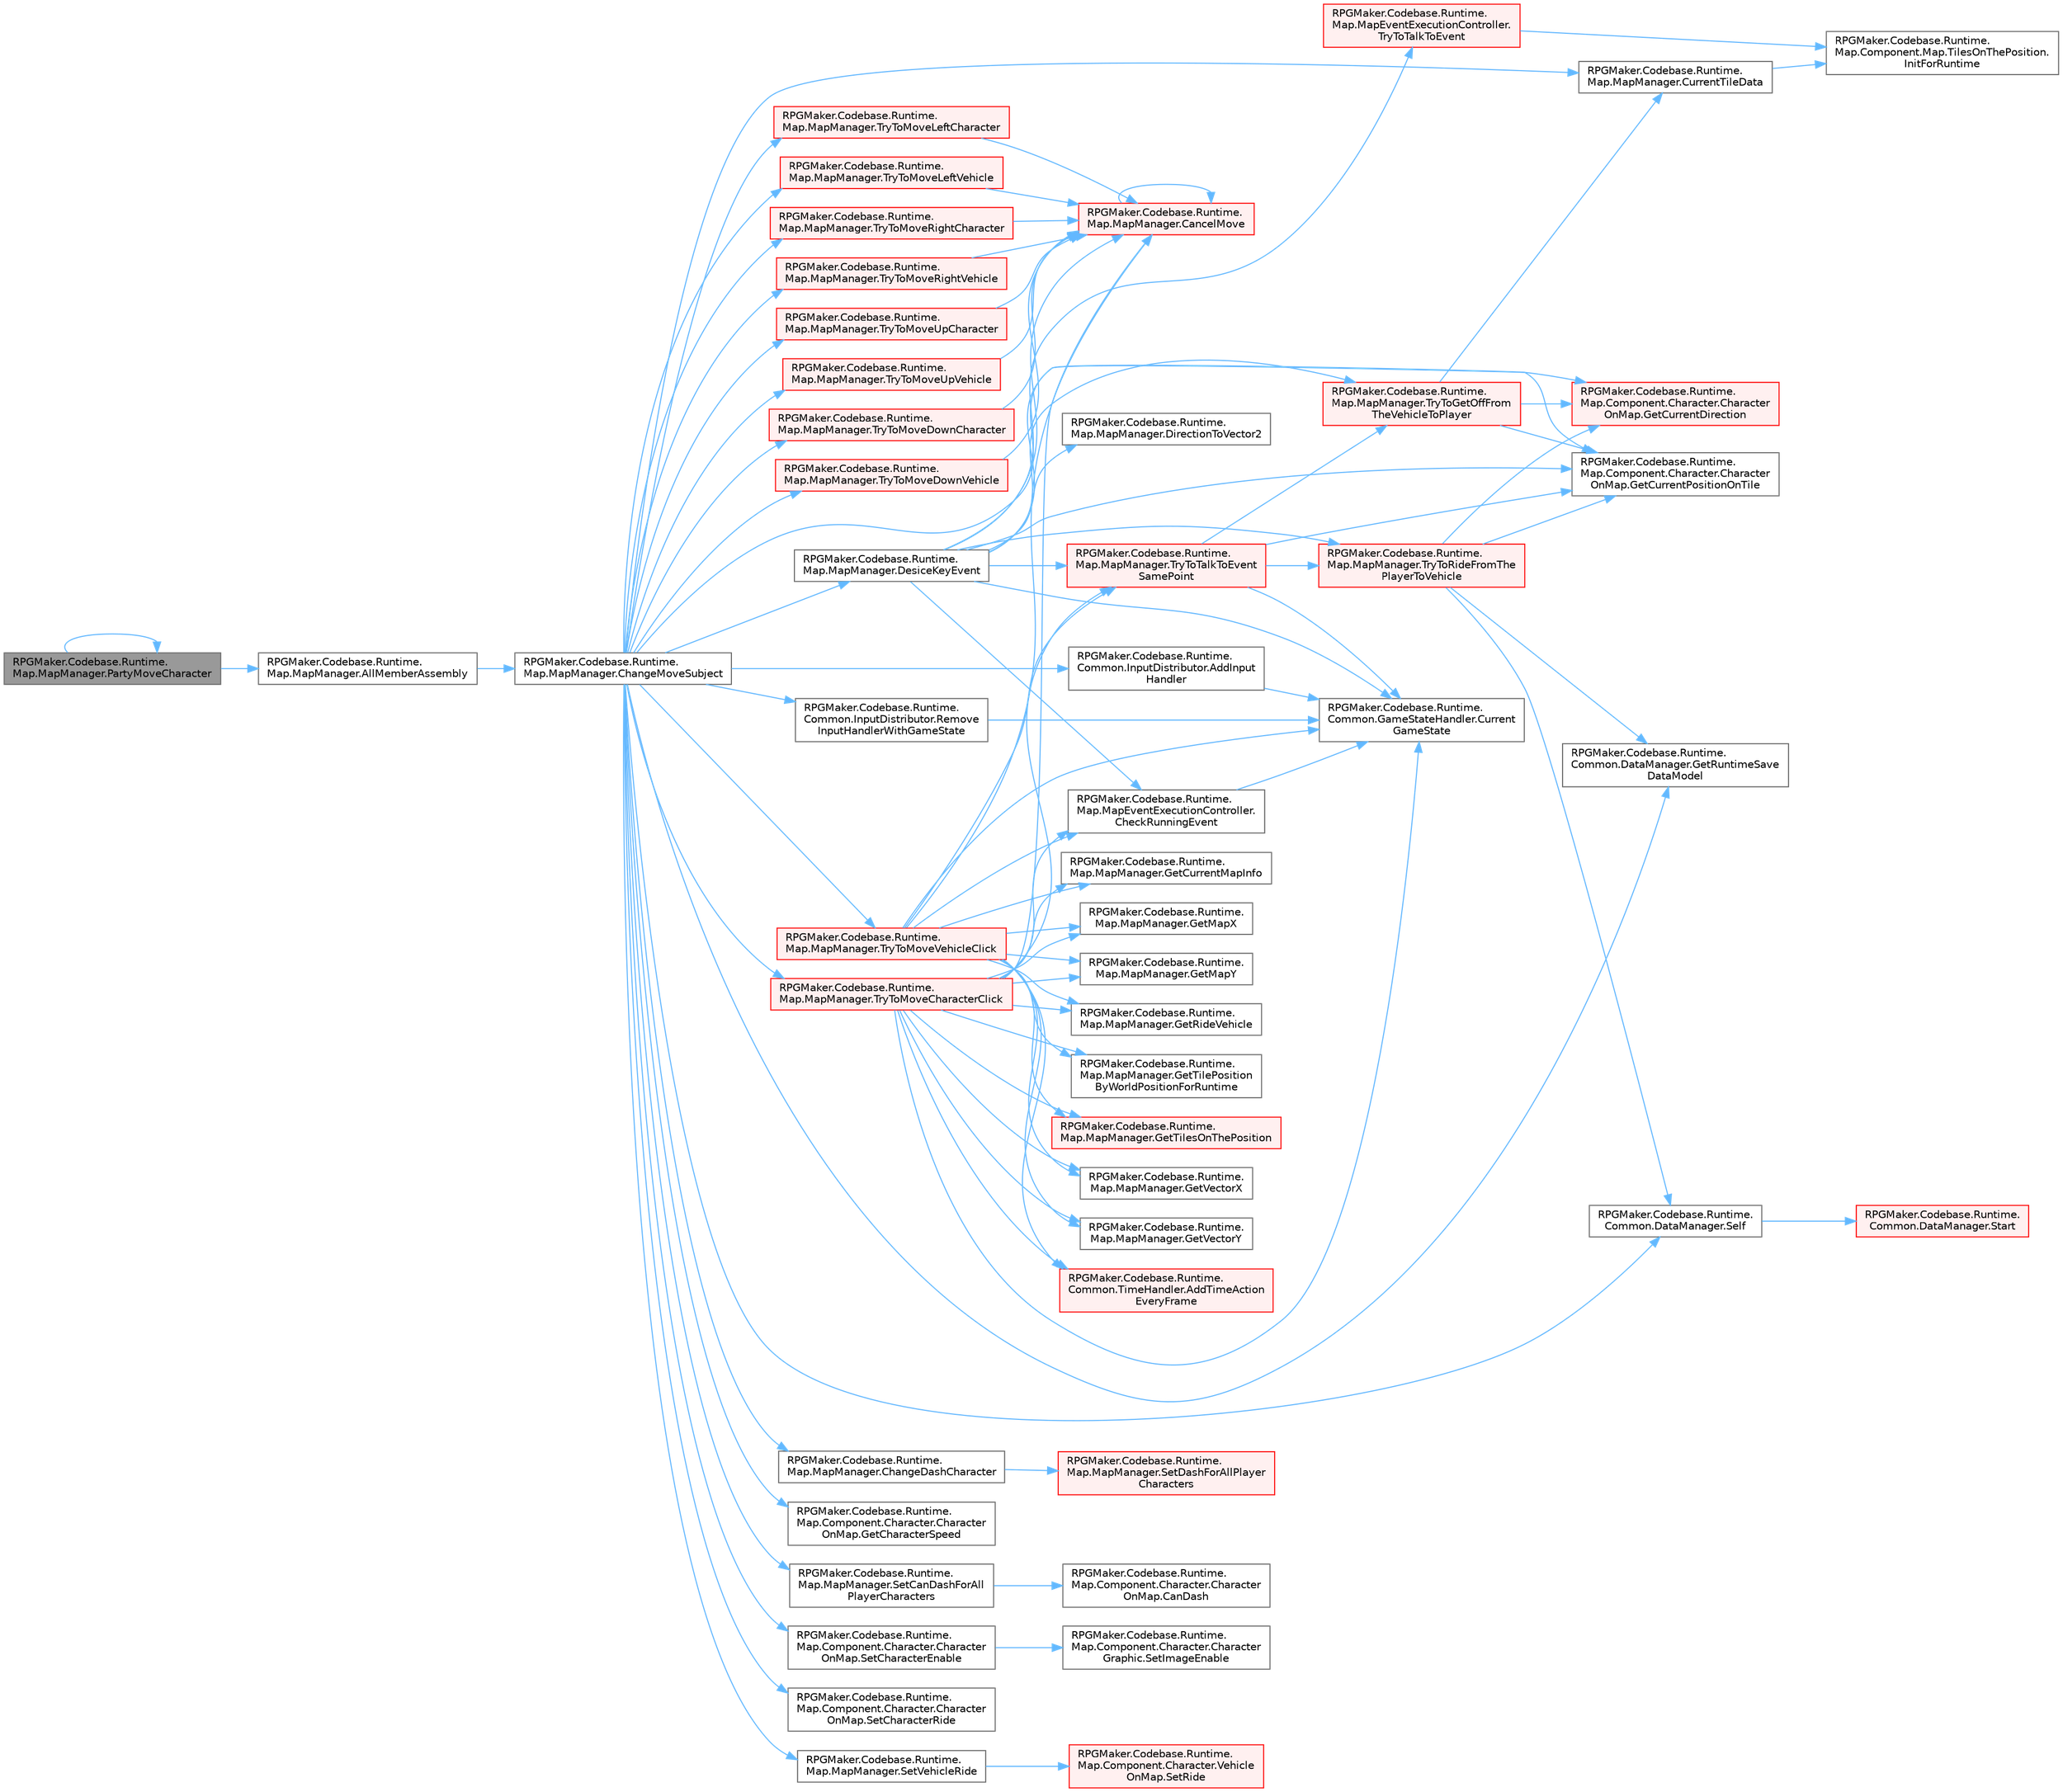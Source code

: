digraph "RPGMaker.Codebase.Runtime.Map.MapManager.PartyMoveCharacter"
{
 // LATEX_PDF_SIZE
  bgcolor="transparent";
  edge [fontname=Helvetica,fontsize=10,labelfontname=Helvetica,labelfontsize=10];
  node [fontname=Helvetica,fontsize=10,shape=box,height=0.2,width=0.4];
  rankdir="LR";
  Node1 [id="Node000001",label="RPGMaker.Codebase.Runtime.\lMap.MapManager.PartyMoveCharacter",height=0.2,width=0.4,color="gray40", fillcolor="grey60", style="filled", fontcolor="black",tooltip="😁 パーティメンバーの移動"];
  Node1 -> Node2 [id="edge1_Node000001_Node000002",color="steelblue1",style="solid",tooltip=" "];
  Node2 [id="Node000002",label="RPGMaker.Codebase.Runtime.\lMap.MapManager.AllMemberAssembly",height=0.2,width=0.4,color="grey40", fillcolor="white", style="filled",URL="$d5/d0f/class_r_p_g_maker_1_1_codebase_1_1_runtime_1_1_map_1_1_map_manager.html#a8c6faf084ea80880467ab13a448e9bed",tooltip="😁 全員集したにで操作切り替え"];
  Node2 -> Node3 [id="edge2_Node000002_Node000003",color="steelblue1",style="solid",tooltip=" "];
  Node3 [id="Node000003",label="RPGMaker.Codebase.Runtime.\lMap.MapManager.ChangeMoveSubject",height=0.2,width=0.4,color="grey40", fillcolor="white", style="filled",URL="$d5/d0f/class_r_p_g_maker_1_1_codebase_1_1_runtime_1_1_map_1_1_map_manager.html#a5d00d2c525cee192d90fc53bbc0c8682",tooltip="😁 移動主体変更"];
  Node3 -> Node4 [id="edge3_Node000003_Node000004",color="steelblue1",style="solid",tooltip=" "];
  Node4 [id="Node000004",label="RPGMaker.Codebase.Runtime.\lCommon.InputDistributor.AddInput\lHandler",height=0.2,width=0.4,color="grey40", fillcolor="white", style="filled",URL="$d3/df6/class_r_p_g_maker_1_1_codebase_1_1_runtime_1_1_common_1_1_input_distributor.html#a402385a83dcdf16396dde4ed413ffc74",tooltip="😁 キーやマウスのイベントに対して実行するコールバック処理の登録"];
  Node4 -> Node5 [id="edge4_Node000004_Node000005",color="steelblue1",style="solid",tooltip=" "];
  Node5 [id="Node000005",label="RPGMaker.Codebase.Runtime.\lCommon.GameStateHandler.Current\lGameState",height=0.2,width=0.4,color="grey40", fillcolor="white", style="filled",URL="$de/d2c/class_r_p_g_maker_1_1_codebase_1_1_runtime_1_1_common_1_1_game_state_handler.html#adce58ef0480f995976ab60592c9add27",tooltip="😁 現在の状態を返却する."];
  Node3 -> Node6 [id="edge5_Node000003_Node000006",color="steelblue1",style="solid",tooltip=" "];
  Node6 [id="Node000006",label="RPGMaker.Codebase.Runtime.\lMap.MapManager.ChangeDashCharacter",height=0.2,width=0.4,color="grey40", fillcolor="white", style="filled",URL="$d5/d0f/class_r_p_g_maker_1_1_codebase_1_1_runtime_1_1_map_1_1_map_manager.html#ae343073e8e052c2d583ec6ea5eb1a04b",tooltip="😁 キャラクターのダッシュ、非ダッシュ切り替え"];
  Node6 -> Node7 [id="edge6_Node000006_Node000007",color="steelblue1",style="solid",tooltip=" "];
  Node7 [id="Node000007",label="RPGMaker.Codebase.Runtime.\lMap.MapManager.SetDashForAllPlayer\lCharacters",height=0.2,width=0.4,color="red", fillcolor="#FFF0F0", style="filled",URL="$d5/d0f/class_r_p_g_maker_1_1_codebase_1_1_runtime_1_1_map_1_1_map_manager.html#ada22aeaa3bfd3b22661663a7a03b111f",tooltip="😁 ダッシュ中かどうかの設定。"];
  Node3 -> Node9 [id="edge7_Node000003_Node000009",color="steelblue1",style="solid",tooltip=" "];
  Node9 [id="Node000009",label="RPGMaker.Codebase.Runtime.\lMap.MapManager.CurrentTileData",height=0.2,width=0.4,color="grey40", fillcolor="white", style="filled",URL="$d5/d0f/class_r_p_g_maker_1_1_codebase_1_1_runtime_1_1_map_1_1_map_manager.html#a6bd3ed94e7072c1d31769481ffb80100",tooltip="😁 現在のマップのTilesOnThePositionを返却"];
  Node9 -> Node10 [id="edge8_Node000009_Node000010",color="steelblue1",style="solid",tooltip=" "];
  Node10 [id="Node000010",label="RPGMaker.Codebase.Runtime.\lMap.Component.Map.TilesOnThePosition.\lInitForRuntime",height=0.2,width=0.4,color="grey40", fillcolor="white", style="filled",URL="$d6/dfd/class_r_p_g_maker_1_1_codebase_1_1_runtime_1_1_map_1_1_component_1_1_map_1_1_tiles_on_the_position.html#a8398da125f7b80fed7caf475f9f03da8",tooltip="😁 初期化"];
  Node3 -> Node11 [id="edge9_Node000003_Node000011",color="steelblue1",style="solid",tooltip=" "];
  Node11 [id="Node000011",label="RPGMaker.Codebase.Runtime.\lMap.MapManager.DesiceKeyEvent",height=0.2,width=0.4,color="grey40", fillcolor="white", style="filled",URL="$d5/d0f/class_r_p_g_maker_1_1_codebase_1_1_runtime_1_1_map_1_1_map_manager.html#a2655da596d391627e8c2f71e6e490b62",tooltip="😁 目の前にイベントがあり、その発動契機がTalkであればイベントを開始する"];
  Node11 -> Node12 [id="edge10_Node000011_Node000012",color="steelblue1",style="solid",tooltip=" "];
  Node12 [id="Node000012",label="RPGMaker.Codebase.Runtime.\lMap.MapManager.CancelMove",height=0.2,width=0.4,color="red", fillcolor="#FFF0F0", style="filled",URL="$d5/d0f/class_r_p_g_maker_1_1_codebase_1_1_runtime_1_1_map_1_1_map_manager.html#aec356ba03028b9e11ece2ceb38d7f3cf",tooltip="😁 移動キャンセル"];
  Node12 -> Node12 [id="edge11_Node000012_Node000012",color="steelblue1",style="solid",tooltip=" "];
  Node11 -> Node17 [id="edge12_Node000011_Node000017",color="steelblue1",style="solid",tooltip=" "];
  Node17 [id="Node000017",label="RPGMaker.Codebase.Runtime.\lMap.MapEventExecutionController.\lCheckRunningEvent",height=0.2,width=0.4,color="grey40", fillcolor="white", style="filled",URL="$db/d6c/class_r_p_g_maker_1_1_codebase_1_1_runtime_1_1_map_1_1_map_event_execution_controller.html#aeaee3de09388ebf0bd140c0e4c831d56",tooltip="😁 イベント実行中で、MAPやバトル側でキー操作を受け付け可能か？"];
  Node17 -> Node5 [id="edge13_Node000017_Node000005",color="steelblue1",style="solid",tooltip=" "];
  Node11 -> Node5 [id="edge14_Node000011_Node000005",color="steelblue1",style="solid",tooltip=" "];
  Node11 -> Node249 [id="edge15_Node000011_Node000249",color="steelblue1",style="solid",tooltip=" "];
  Node249 [id="Node000249",label="RPGMaker.Codebase.Runtime.\lMap.MapManager.DirectionToVector2",height=0.2,width=0.4,color="grey40", fillcolor="white", style="filled",URL="$d5/d0f/class_r_p_g_maker_1_1_codebase_1_1_runtime_1_1_map_1_1_map_manager.html#aeb557b12feaf048ae33b8257e1cb3ba1",tooltip="😁 向きからVector2を取得。"];
  Node11 -> Node179 [id="edge16_Node000011_Node000179",color="steelblue1",style="solid",tooltip=" "];
  Node179 [id="Node000179",label="RPGMaker.Codebase.Runtime.\lMap.Component.Character.Character\lOnMap.GetCurrentDirection",height=0.2,width=0.4,color="red", fillcolor="#FFF0F0", style="filled",URL="$d0/dad/class_r_p_g_maker_1_1_codebase_1_1_runtime_1_1_map_1_1_component_1_1_character_1_1_character_on_map.html#a5fb2129b6ab88b1ef5d20e6a304e0391",tooltip="😁 現在の向きを取得"];
  Node11 -> Node137 [id="edge17_Node000011_Node000137",color="steelblue1",style="solid",tooltip=" "];
  Node137 [id="Node000137",label="RPGMaker.Codebase.Runtime.\lMap.Component.Character.Character\lOnMap.GetCurrentPositionOnTile",height=0.2,width=0.4,color="grey40", fillcolor="white", style="filled",URL="$d0/dad/class_r_p_g_maker_1_1_codebase_1_1_runtime_1_1_map_1_1_component_1_1_character_1_1_character_on_map.html#ad595963f96c284bcc874ab574c3635f4",tooltip="😁 現在のタイル位置を取得"];
  Node11 -> Node231 [id="edge18_Node000011_Node000231",color="steelblue1",style="solid",tooltip=" "];
  Node231 [id="Node000231",label="RPGMaker.Codebase.Runtime.\lMap.MapManager.TryToGetOffFrom\lTheVehicleToPlayer",height=0.2,width=0.4,color="red", fillcolor="#FFF0F0", style="filled",URL="$d5/d0f/class_r_p_g_maker_1_1_codebase_1_1_runtime_1_1_map_1_1_map_manager.html#a3232c5cf05cce0b13dd68035f5ba8604",tooltip="😁 乗り物から降りる"];
  Node231 -> Node9 [id="edge19_Node000231_Node000009",color="steelblue1",style="solid",tooltip=" "];
  Node231 -> Node179 [id="edge20_Node000231_Node000179",color="steelblue1",style="solid",tooltip=" "];
  Node231 -> Node137 [id="edge21_Node000231_Node000137",color="steelblue1",style="solid",tooltip=" "];
  Node11 -> Node243 [id="edge22_Node000011_Node000243",color="steelblue1",style="solid",tooltip=" "];
  Node243 [id="Node000243",label="RPGMaker.Codebase.Runtime.\lMap.MapManager.TryToRideFromThe\lPlayerToVehicle",height=0.2,width=0.4,color="red", fillcolor="#FFF0F0", style="filled",URL="$d5/d0f/class_r_p_g_maker_1_1_codebase_1_1_runtime_1_1_map_1_1_map_manager.html#af833ea891460fe653ce5b7900b86e151",tooltip="😁 乗り物に乗る"];
  Node243 -> Node179 [id="edge23_Node000243_Node000179",color="steelblue1",style="solid",tooltip=" "];
  Node243 -> Node137 [id="edge24_Node000243_Node000137",color="steelblue1",style="solid",tooltip=" "];
  Node243 -> Node50 [id="edge25_Node000243_Node000050",color="steelblue1",style="solid",tooltip=" "];
  Node50 [id="Node000050",label="RPGMaker.Codebase.Runtime.\lCommon.DataManager.GetRuntimeSave\lDataModel",height=0.2,width=0.4,color="grey40", fillcolor="white", style="filled",URL="$d5/d08/class_r_p_g_maker_1_1_codebase_1_1_runtime_1_1_common_1_1_data_manager.html#aa008ccb1bfddc97c2c6618cfe1fe9ab9",tooltip="😁 実行時保存データ・モデル取得"];
  Node243 -> Node53 [id="edge26_Node000243_Node000053",color="steelblue1",style="solid",tooltip=" "];
  Node53 [id="Node000053",label="RPGMaker.Codebase.Runtime.\lCommon.DataManager.Self",height=0.2,width=0.4,color="grey40", fillcolor="white", style="filled",URL="$d5/d08/class_r_p_g_maker_1_1_codebase_1_1_runtime_1_1_common_1_1_data_manager.html#a8f0a40fd71fe0a873d1905e106299934",tooltip="😁 自身"];
  Node53 -> Node54 [id="edge27_Node000053_Node000054",color="steelblue1",style="solid",tooltip=" "];
  Node54 [id="Node000054",label="RPGMaker.Codebase.Runtime.\lCommon.DataManager.Start",height=0.2,width=0.4,color="red", fillcolor="#FFF0F0", style="filled",URL="$d5/d08/class_r_p_g_maker_1_1_codebase_1_1_runtime_1_1_common_1_1_data_manager.html#ace8f5b29b336a071e6383ecdbe0f85c5",tooltip="😁 開始"];
  Node11 -> Node250 [id="edge28_Node000011_Node000250",color="steelblue1",style="solid",tooltip=" "];
  Node250 [id="Node000250",label="RPGMaker.Codebase.Runtime.\lMap.MapEventExecutionController.\lTryToTalkToEvent",height=0.2,width=0.4,color="red", fillcolor="#FFF0F0", style="filled",URL="$db/d6c/class_r_p_g_maker_1_1_codebase_1_1_runtime_1_1_map_1_1_map_event_execution_controller.html#af3617ac5a414c04e062dc020dadefd74",tooltip="😁 アクションキーでイベントを実行する"];
  Node250 -> Node10 [id="edge29_Node000250_Node000010",color="steelblue1",style="solid",tooltip=" "];
  Node11 -> Node230 [id="edge30_Node000011_Node000230",color="steelblue1",style="solid",tooltip=" "];
  Node230 [id="Node000230",label="RPGMaker.Codebase.Runtime.\lMap.MapManager.TryToTalkToEvent\lSamePoint",height=0.2,width=0.4,color="red", fillcolor="#FFF0F0", style="filled",URL="$d5/d0f/class_r_p_g_maker_1_1_codebase_1_1_runtime_1_1_map_1_1_map_manager.html#a0fbfc4078a6e1d77a62009a7ac3985c4",tooltip="😁 イベント似た点へ歩きへ試し"];
  Node230 -> Node5 [id="edge31_Node000230_Node000005",color="steelblue1",style="solid",tooltip=" "];
  Node230 -> Node137 [id="edge32_Node000230_Node000137",color="steelblue1",style="solid",tooltip=" "];
  Node230 -> Node231 [id="edge33_Node000230_Node000231",color="steelblue1",style="solid",tooltip=" "];
  Node230 -> Node243 [id="edge34_Node000230_Node000243",color="steelblue1",style="solid",tooltip=" "];
  Node3 -> Node251 [id="edge35_Node000003_Node000251",color="steelblue1",style="solid",tooltip=" "];
  Node251 [id="Node000251",label="RPGMaker.Codebase.Runtime.\lMap.Component.Character.Character\lOnMap.GetCharacterSpeed",height=0.2,width=0.4,color="grey40", fillcolor="white", style="filled",URL="$d0/dad/class_r_p_g_maker_1_1_codebase_1_1_runtime_1_1_map_1_1_component_1_1_character_1_1_character_on_map.html#a3728efd56f8c93ccb040cbb6523854e2",tooltip="😁 キャラクター速度取得"];
  Node3 -> Node137 [id="edge36_Node000003_Node000137",color="steelblue1",style="solid",tooltip=" "];
  Node3 -> Node50 [id="edge37_Node000003_Node000050",color="steelblue1",style="solid",tooltip=" "];
  Node3 -> Node252 [id="edge38_Node000003_Node000252",color="steelblue1",style="solid",tooltip=" "];
  Node252 [id="Node000252",label="RPGMaker.Codebase.Runtime.\lCommon.InputDistributor.Remove\lInputHandlerWithGameState",height=0.2,width=0.4,color="grey40", fillcolor="white", style="filled",URL="$d3/df6/class_r_p_g_maker_1_1_codebase_1_1_runtime_1_1_common_1_1_input_distributor.html#a94f2b7f6d7e8ce2a8cef3862a2199c67",tooltip="😁 GameStateに紐づくキーやマウスのイベントを破棄する"];
  Node252 -> Node5 [id="edge39_Node000252_Node000005",color="steelblue1",style="solid",tooltip=" "];
  Node3 -> Node53 [id="edge40_Node000003_Node000053",color="steelblue1",style="solid",tooltip=" "];
  Node3 -> Node98 [id="edge41_Node000003_Node000098",color="steelblue1",style="solid",tooltip=" "];
  Node98 [id="Node000098",label="RPGMaker.Codebase.Runtime.\lMap.MapManager.SetCanDashForAll\lPlayerCharacters",height=0.2,width=0.4,color="grey40", fillcolor="white", style="filled",URL="$d5/d0f/class_r_p_g_maker_1_1_codebase_1_1_runtime_1_1_map_1_1_map_manager.html#ad6f2476571aacddc416bc299ab747122",tooltip="😁 ダッシュ可能かどうかの設定。"];
  Node98 -> Node99 [id="edge42_Node000098_Node000099",color="steelblue1",style="solid",tooltip=" "];
  Node99 [id="Node000099",label="RPGMaker.Codebase.Runtime.\lMap.Component.Character.Character\lOnMap.CanDash",height=0.2,width=0.4,color="grey40", fillcolor="white", style="filled",URL="$d0/dad/class_r_p_g_maker_1_1_codebase_1_1_runtime_1_1_map_1_1_component_1_1_character_1_1_character_on_map.html#a3fc00738746a32a3f613a3eff7fc1ee1",tooltip="😁 走れるか？設定"];
  Node3 -> Node241 [id="edge43_Node000003_Node000241",color="steelblue1",style="solid",tooltip=" "];
  Node241 [id="Node000241",label="RPGMaker.Codebase.Runtime.\lMap.Component.Character.Character\lOnMap.SetCharacterEnable",height=0.2,width=0.4,color="grey40", fillcolor="white", style="filled",URL="$d0/dad/class_r_p_g_maker_1_1_codebase_1_1_runtime_1_1_map_1_1_component_1_1_character_1_1_character_on_map.html#a756f1d45637d9696729bae9d07e79b81",tooltip="😁 キャラクター活性設定"];
  Node241 -> Node242 [id="edge44_Node000241_Node000242",color="steelblue1",style="solid",tooltip=" "];
  Node242 [id="Node000242",label="RPGMaker.Codebase.Runtime.\lMap.Component.Character.Character\lGraphic.SetImageEnable",height=0.2,width=0.4,color="grey40", fillcolor="white", style="filled",URL="$da/d44/class_r_p_g_maker_1_1_codebase_1_1_runtime_1_1_map_1_1_component_1_1_character_1_1_character_graphic.html#ac33a03bd570ff0d21a2a74bebf8a949c",tooltip="😁 画像の表示を有効にするかどうかの切り替え"];
  Node3 -> Node253 [id="edge45_Node000003_Node000253",color="steelblue1",style="solid",tooltip=" "];
  Node253 [id="Node000253",label="RPGMaker.Codebase.Runtime.\lMap.Component.Character.Character\lOnMap.SetCharacterRide",height=0.2,width=0.4,color="grey40", fillcolor="white", style="filled",URL="$d0/dad/class_r_p_g_maker_1_1_codebase_1_1_runtime_1_1_map_1_1_component_1_1_character_1_1_character_on_map.html#a4b089ec6488b17ceb7a6990d08a165f3",tooltip="😁 キャラクター乗れ"];
  Node3 -> Node254 [id="edge46_Node000003_Node000254",color="steelblue1",style="solid",tooltip=" "];
  Node254 [id="Node000254",label="RPGMaker.Codebase.Runtime.\lMap.MapManager.SetVehicleRide",height=0.2,width=0.4,color="grey40", fillcolor="white", style="filled",URL="$d5/d0f/class_r_p_g_maker_1_1_codebase_1_1_runtime_1_1_map_1_1_map_manager.html#af10ca0bbb27b59ceedfbdc9e4b8d5894",tooltip="😁 乗り物乗れ設定"];
  Node254 -> Node255 [id="edge47_Node000254_Node000255",color="steelblue1",style="solid",tooltip=" "];
  Node255 [id="Node000255",label="RPGMaker.Codebase.Runtime.\lMap.Component.Character.Vehicle\lOnMap.SetRide",height=0.2,width=0.4,color="red", fillcolor="#FFF0F0", style="filled",URL="$d0/d9c/class_r_p_g_maker_1_1_codebase_1_1_runtime_1_1_map_1_1_component_1_1_character_1_1_vehicle_on_map.html#a1d8d7632dc035102e2a6e9f6f13df60e",tooltip="😁 乗降状態を設定。"];
  Node3 -> Node260 [id="edge48_Node000003_Node000260",color="steelblue1",style="solid",tooltip=" "];
  Node260 [id="Node000260",label="RPGMaker.Codebase.Runtime.\lMap.MapManager.TryToMoveCharacterClick",height=0.2,width=0.4,color="red", fillcolor="#FFF0F0", style="filled",URL="$d5/d0f/class_r_p_g_maker_1_1_codebase_1_1_runtime_1_1_map_1_1_map_manager.html#a3a7ad6e6d848e31770443541b2113049",tooltip="😁 キャラクターの移動を試行する （対象位置が進入不可の場合は向きだけ変える）"];
  Node260 -> Node133 [id="edge49_Node000260_Node000133",color="steelblue1",style="solid",tooltip=" "];
  Node133 [id="Node000133",label="RPGMaker.Codebase.Runtime.\lCommon.TimeHandler.AddTimeAction\lEveryFrame",height=0.2,width=0.4,color="red", fillcolor="#FFF0F0", style="filled",URL="$d3/dac/class_r_p_g_maker_1_1_codebase_1_1_runtime_1_1_common_1_1_time_handler.html#ac9871a57a401c0da5670b07803acc775",tooltip="😁 実行するActionの登録（毎フレーム）"];
  Node260 -> Node12 [id="edge50_Node000260_Node000012",color="steelblue1",style="solid",tooltip=" "];
  Node260 -> Node17 [id="edge51_Node000260_Node000017",color="steelblue1",style="solid",tooltip=" "];
  Node260 -> Node5 [id="edge52_Node000260_Node000005",color="steelblue1",style="solid",tooltip=" "];
  Node260 -> Node261 [id="edge53_Node000260_Node000261",color="steelblue1",style="solid",tooltip=" "];
  Node261 [id="Node000261",label="RPGMaker.Codebase.Runtime.\lMap.MapManager.GetCurrentMapInfo",height=0.2,width=0.4,color="grey40", fillcolor="white", style="filled",URL="$d5/d0f/class_r_p_g_maker_1_1_codebase_1_1_runtime_1_1_map_1_1_map_manager.html#a79c2c0f6890abd9eb4fb1e5a60fadd82",tooltip="😁 現在マップ情報取得"];
  Node260 -> Node29 [id="edge54_Node000260_Node000029",color="steelblue1",style="solid",tooltip=" "];
  Node29 [id="Node000029",label="RPGMaker.Codebase.Runtime.\lMap.MapManager.GetMapX",height=0.2,width=0.4,color="grey40", fillcolor="white", style="filled",URL="$d5/d0f/class_r_p_g_maker_1_1_codebase_1_1_runtime_1_1_map_1_1_map_manager.html#ae295af6e489588fd588c53c234f8431b",tooltip="😁 マップＸ取得"];
  Node260 -> Node30 [id="edge55_Node000260_Node000030",color="steelblue1",style="solid",tooltip=" "];
  Node30 [id="Node000030",label="RPGMaker.Codebase.Runtime.\lMap.MapManager.GetMapY",height=0.2,width=0.4,color="grey40", fillcolor="white", style="filled",URL="$d5/d0f/class_r_p_g_maker_1_1_codebase_1_1_runtime_1_1_map_1_1_map_manager.html#a9d72367ad83cfe26b269e0ce57a79ac9",tooltip="😁 マップＹ取得"];
  Node260 -> Node262 [id="edge56_Node000260_Node000262",color="steelblue1",style="solid",tooltip=" "];
  Node262 [id="Node000262",label="RPGMaker.Codebase.Runtime.\lMap.MapManager.GetRideVehicle",height=0.2,width=0.4,color="grey40", fillcolor="white", style="filled",URL="$d5/d0f/class_r_p_g_maker_1_1_codebase_1_1_runtime_1_1_map_1_1_map_manager.html#a8fe8f2743b2de9356a7e85b343572cf0",tooltip="😁 現在搭乗中の乗り物を返却"];
  Node260 -> Node263 [id="edge57_Node000260_Node000263",color="steelblue1",style="solid",tooltip=" "];
  Node263 [id="Node000263",label="RPGMaker.Codebase.Runtime.\lMap.MapManager.GetTilePosition\lByWorldPositionForRuntime",height=0.2,width=0.4,color="grey40", fillcolor="white", style="filled",URL="$d5/d0f/class_r_p_g_maker_1_1_codebase_1_1_runtime_1_1_map_1_1_map_manager.html#a817675e160b7bd9a30fe17d34c1bf7fc",tooltip="😁 ワールド座標をタイル座標に変換"];
  Node260 -> Node264 [id="edge58_Node000260_Node000264",color="steelblue1",style="solid",tooltip=" "];
  Node264 [id="Node000264",label="RPGMaker.Codebase.Runtime.\lMap.MapManager.GetTilesOnThePosition",height=0.2,width=0.4,color="red", fillcolor="#FFF0F0", style="filled",URL="$d5/d0f/class_r_p_g_maker_1_1_codebase_1_1_runtime_1_1_map_1_1_map_manager.html#ac63c4e7b843532044204b92a7753fc9b",tooltip="😁 位置上のタイル取得"];
  Node260 -> Node26 [id="edge59_Node000260_Node000026",color="steelblue1",style="solid",tooltip=" "];
  Node26 [id="Node000026",label="RPGMaker.Codebase.Runtime.\lMap.MapManager.GetVectorX",height=0.2,width=0.4,color="grey40", fillcolor="white", style="filled",URL="$d5/d0f/class_r_p_g_maker_1_1_codebase_1_1_runtime_1_1_map_1_1_map_manager.html#a1f7bc3f262c92e2fa915d56b5830bd05",tooltip="😁 ベクターＸ取得"];
  Node260 -> Node27 [id="edge60_Node000260_Node000027",color="steelblue1",style="solid",tooltip=" "];
  Node27 [id="Node000027",label="RPGMaker.Codebase.Runtime.\lMap.MapManager.GetVectorY",height=0.2,width=0.4,color="grey40", fillcolor="white", style="filled",URL="$d5/d0f/class_r_p_g_maker_1_1_codebase_1_1_runtime_1_1_map_1_1_map_manager.html#ababa76dd1a917c93bfbfa072112b87a0",tooltip="😁 ベクターＹ取得"];
  Node260 -> Node230 [id="edge61_Node000260_Node000230",color="steelblue1",style="solid",tooltip=" "];
  Node3 -> Node267 [id="edge62_Node000003_Node000267",color="steelblue1",style="solid",tooltip=" "];
  Node267 [id="Node000267",label="RPGMaker.Codebase.Runtime.\lMap.MapManager.TryToMoveDownCharacter",height=0.2,width=0.4,color="red", fillcolor="#FFF0F0", style="filled",URL="$d5/d0f/class_r_p_g_maker_1_1_codebase_1_1_runtime_1_1_map_1_1_map_manager.html#ab602fb3908c965ecbdfa140fa64e3de4",tooltip="😁 下キャラクター移動を試す"];
  Node267 -> Node12 [id="edge63_Node000267_Node000012",color="steelblue1",style="solid",tooltip=" "];
  Node3 -> Node268 [id="edge64_Node000003_Node000268",color="steelblue1",style="solid",tooltip=" "];
  Node268 [id="Node000268",label="RPGMaker.Codebase.Runtime.\lMap.MapManager.TryToMoveDownVehicle",height=0.2,width=0.4,color="red", fillcolor="#FFF0F0", style="filled",URL="$d5/d0f/class_r_p_g_maker_1_1_codebase_1_1_runtime_1_1_map_1_1_map_manager.html#a476c0a4fd7efbcd64fb342d4988ba6f7",tooltip="😁 下乗り物移動へ試す"];
  Node268 -> Node12 [id="edge65_Node000268_Node000012",color="steelblue1",style="solid",tooltip=" "];
  Node3 -> Node269 [id="edge66_Node000003_Node000269",color="steelblue1",style="solid",tooltip=" "];
  Node269 [id="Node000269",label="RPGMaker.Codebase.Runtime.\lMap.MapManager.TryToMoveLeftCharacter",height=0.2,width=0.4,color="red", fillcolor="#FFF0F0", style="filled",URL="$d5/d0f/class_r_p_g_maker_1_1_codebase_1_1_runtime_1_1_map_1_1_map_manager.html#a1d7da40eb2e0a29eda0e228f434a77ec",tooltip="😁 Actionへの代入時に内容が確認しやすいように、各向き分メソッドを用意。"];
  Node269 -> Node12 [id="edge67_Node000269_Node000012",color="steelblue1",style="solid",tooltip=" "];
  Node3 -> Node270 [id="edge68_Node000003_Node000270",color="steelblue1",style="solid",tooltip=" "];
  Node270 [id="Node000270",label="RPGMaker.Codebase.Runtime.\lMap.MapManager.TryToMoveLeftVehicle",height=0.2,width=0.4,color="red", fillcolor="#FFF0F0", style="filled",URL="$d5/d0f/class_r_p_g_maker_1_1_codebase_1_1_runtime_1_1_map_1_1_map_manager.html#a8efa0bcf03ce7e5b2b1746ccc3ee13c0",tooltip="😁 Actionへの代入時に内容が確認しやすいように、各向き分メソッドを用意。"];
  Node270 -> Node12 [id="edge69_Node000270_Node000012",color="steelblue1",style="solid",tooltip=" "];
  Node3 -> Node271 [id="edge70_Node000003_Node000271",color="steelblue1",style="solid",tooltip=" "];
  Node271 [id="Node000271",label="RPGMaker.Codebase.Runtime.\lMap.MapManager.TryToMoveRightCharacter",height=0.2,width=0.4,color="red", fillcolor="#FFF0F0", style="filled",URL="$d5/d0f/class_r_p_g_maker_1_1_codebase_1_1_runtime_1_1_map_1_1_map_manager.html#a4de669f540fb731c58fe2aaf3218c235",tooltip="😁 右キャラクター移動を試す"];
  Node271 -> Node12 [id="edge71_Node000271_Node000012",color="steelblue1",style="solid",tooltip=" "];
  Node3 -> Node272 [id="edge72_Node000003_Node000272",color="steelblue1",style="solid",tooltip=" "];
  Node272 [id="Node000272",label="RPGMaker.Codebase.Runtime.\lMap.MapManager.TryToMoveRightVehicle",height=0.2,width=0.4,color="red", fillcolor="#FFF0F0", style="filled",URL="$d5/d0f/class_r_p_g_maker_1_1_codebase_1_1_runtime_1_1_map_1_1_map_manager.html#a3ec5763f85b5b41539237530c5806901",tooltip="😁 右乗り物移動へ試す"];
  Node272 -> Node12 [id="edge73_Node000272_Node000012",color="steelblue1",style="solid",tooltip=" "];
  Node3 -> Node273 [id="edge74_Node000003_Node000273",color="steelblue1",style="solid",tooltip=" "];
  Node273 [id="Node000273",label="RPGMaker.Codebase.Runtime.\lMap.MapManager.TryToMoveUpCharacter",height=0.2,width=0.4,color="red", fillcolor="#FFF0F0", style="filled",URL="$d5/d0f/class_r_p_g_maker_1_1_codebase_1_1_runtime_1_1_map_1_1_map_manager.html#ac3d79e5a98a34a7f08f34402600f7a57",tooltip="😁 上キャラクター移動を試す"];
  Node273 -> Node12 [id="edge75_Node000273_Node000012",color="steelblue1",style="solid",tooltip=" "];
  Node3 -> Node274 [id="edge76_Node000003_Node000274",color="steelblue1",style="solid",tooltip=" "];
  Node274 [id="Node000274",label="RPGMaker.Codebase.Runtime.\lMap.MapManager.TryToMoveUpVehicle",height=0.2,width=0.4,color="red", fillcolor="#FFF0F0", style="filled",URL="$d5/d0f/class_r_p_g_maker_1_1_codebase_1_1_runtime_1_1_map_1_1_map_manager.html#ac56d14e743bf2942bb37db5c5954063e",tooltip="😁 上乗り物移動へ試す"];
  Node274 -> Node12 [id="edge77_Node000274_Node000012",color="steelblue1",style="solid",tooltip=" "];
  Node3 -> Node275 [id="edge78_Node000003_Node000275",color="steelblue1",style="solid",tooltip=" "];
  Node275 [id="Node000275",label="RPGMaker.Codebase.Runtime.\lMap.MapManager.TryToMoveVehicleClick",height=0.2,width=0.4,color="red", fillcolor="#FFF0F0", style="filled",URL="$d5/d0f/class_r_p_g_maker_1_1_codebase_1_1_runtime_1_1_map_1_1_map_manager.html#a6ee6f9efcc536de03d0f38f5d3de8e9e",tooltip="😁 キャラクターの移動を試行する （対象位置が進入不可の場合は向きだけ変える）"];
  Node275 -> Node133 [id="edge79_Node000275_Node000133",color="steelblue1",style="solid",tooltip=" "];
  Node275 -> Node12 [id="edge80_Node000275_Node000012",color="steelblue1",style="solid",tooltip=" "];
  Node275 -> Node17 [id="edge81_Node000275_Node000017",color="steelblue1",style="solid",tooltip=" "];
  Node275 -> Node5 [id="edge82_Node000275_Node000005",color="steelblue1",style="solid",tooltip=" "];
  Node275 -> Node261 [id="edge83_Node000275_Node000261",color="steelblue1",style="solid",tooltip=" "];
  Node275 -> Node29 [id="edge84_Node000275_Node000029",color="steelblue1",style="solid",tooltip=" "];
  Node275 -> Node30 [id="edge85_Node000275_Node000030",color="steelblue1",style="solid",tooltip=" "];
  Node275 -> Node262 [id="edge86_Node000275_Node000262",color="steelblue1",style="solid",tooltip=" "];
  Node275 -> Node263 [id="edge87_Node000275_Node000263",color="steelblue1",style="solid",tooltip=" "];
  Node275 -> Node264 [id="edge88_Node000275_Node000264",color="steelblue1",style="solid",tooltip=" "];
  Node275 -> Node26 [id="edge89_Node000275_Node000026",color="steelblue1",style="solid",tooltip=" "];
  Node275 -> Node27 [id="edge90_Node000275_Node000027",color="steelblue1",style="solid",tooltip=" "];
  Node275 -> Node230 [id="edge91_Node000275_Node000230",color="steelblue1",style="solid",tooltip=" "];
  Node1 -> Node1 [id="edge92_Node000001_Node000001",color="steelblue1",style="solid",tooltip=" "];
}
